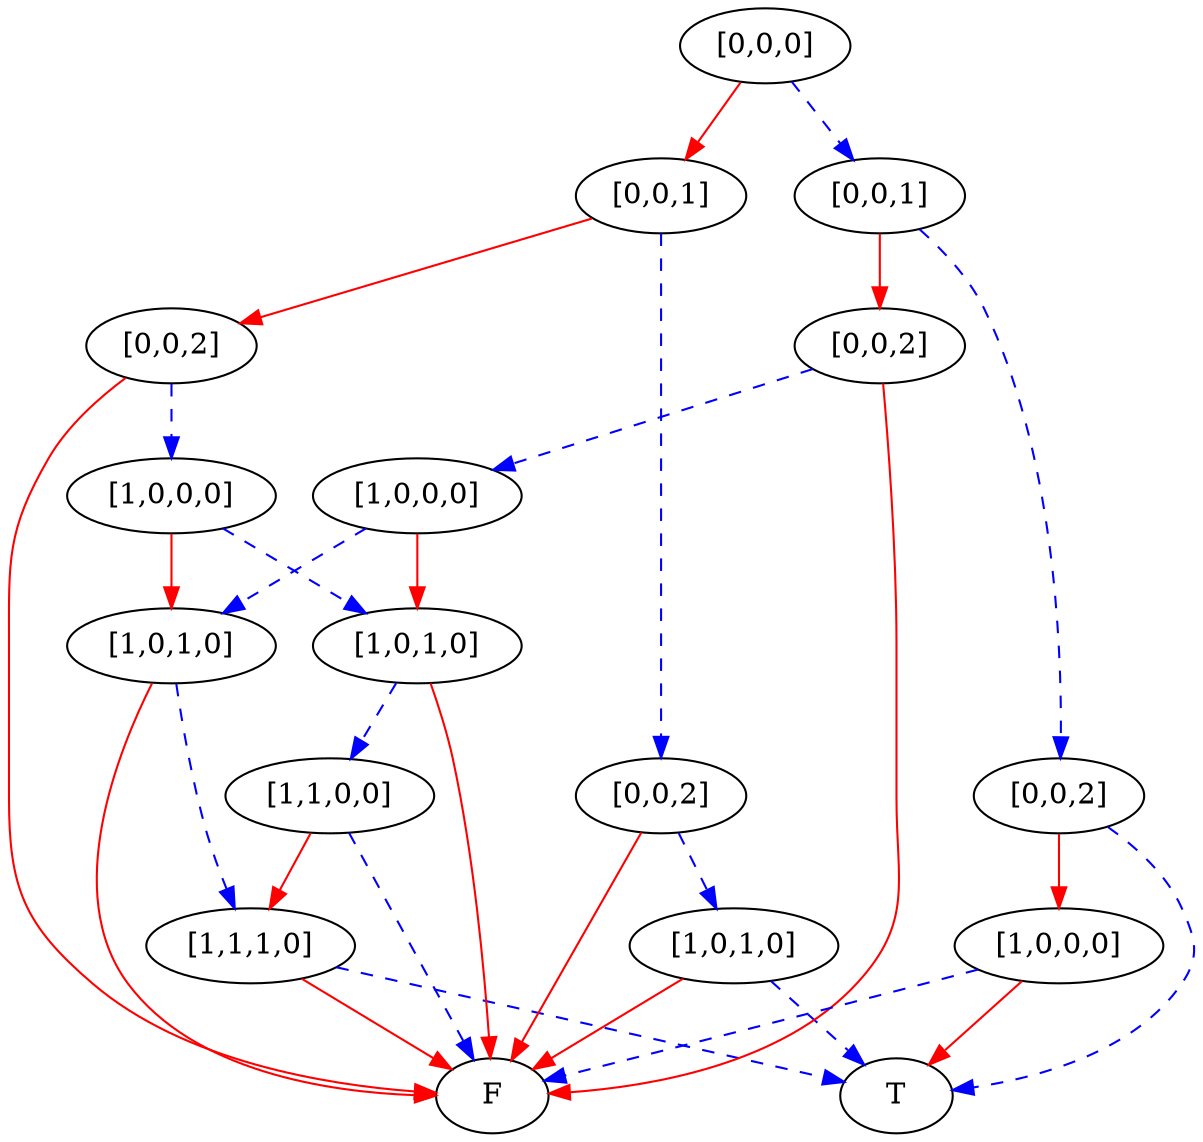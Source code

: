 digraph {
    1 [label=F];
    2 [label=T];
    3 [label="[1,1,1,0]"];
    4 [label="[1,0,1,0]"];
    5 [label="[1,1,0,0]"];
    6 [label="[1,0,1,0]"];
    7 [label="[1,0,0,0]"];
    8 [label="[0,0,2]"];
    9 [label="[1,0,1,0]"];
    10 [label="[0,0,2]"];
    11 [label="[0,0,1]"];
    12 [label="[1,0,0,0]"];
    13 [label="[0,0,2]"];
    14 [label="[1,0,0,0]"];
    15 [label="[0,0,2]"];
    16 [label="[0,0,1]"];
    17 [label="[0,0,0]"];
    3 -> 2 [style=dashed
           ,color=blue];
    3 -> 1 [color=red];
    4 -> 3 [style=dashed
           ,color=blue];
    4 -> 1 [color=red];
    5 -> 3 [color=red];
    5 -> 1 [style=dashed
           ,color=blue];
    6 -> 5 [style=dashed
           ,color=blue];
    6 -> 1 [color=red];
    7 -> 4 [color=red];
    7 -> 6 [style=dashed
           ,color=blue];
    8 -> 7 [style=dashed
           ,color=blue];
    8 -> 1 [color=red];
    9 -> 2 [style=dashed
           ,color=blue];
    9 -> 1 [color=red];
    10 -> 9 [style=dashed
            ,color=blue];
    10 -> 1 [color=red];
    11 -> 8 [color=red];
    11 -> 10 [style=dashed
             ,color=blue];
    12 -> 4 [style=dashed
            ,color=blue];
    12 -> 6 [color=red];
    13 -> 12 [style=dashed
             ,color=blue];
    13 -> 1 [color=red];
    14 -> 1 [style=dashed
            ,color=blue];
    14 -> 2 [color=red];
    15 -> 14 [color=red];
    15 -> 2 [style=dashed
            ,color=blue];
    16 -> 13 [color=red];
    16 -> 15 [style=dashed
             ,color=blue];
    17 -> 11 [color=red];
    17 -> 16 [style=dashed
             ,color=blue];
}